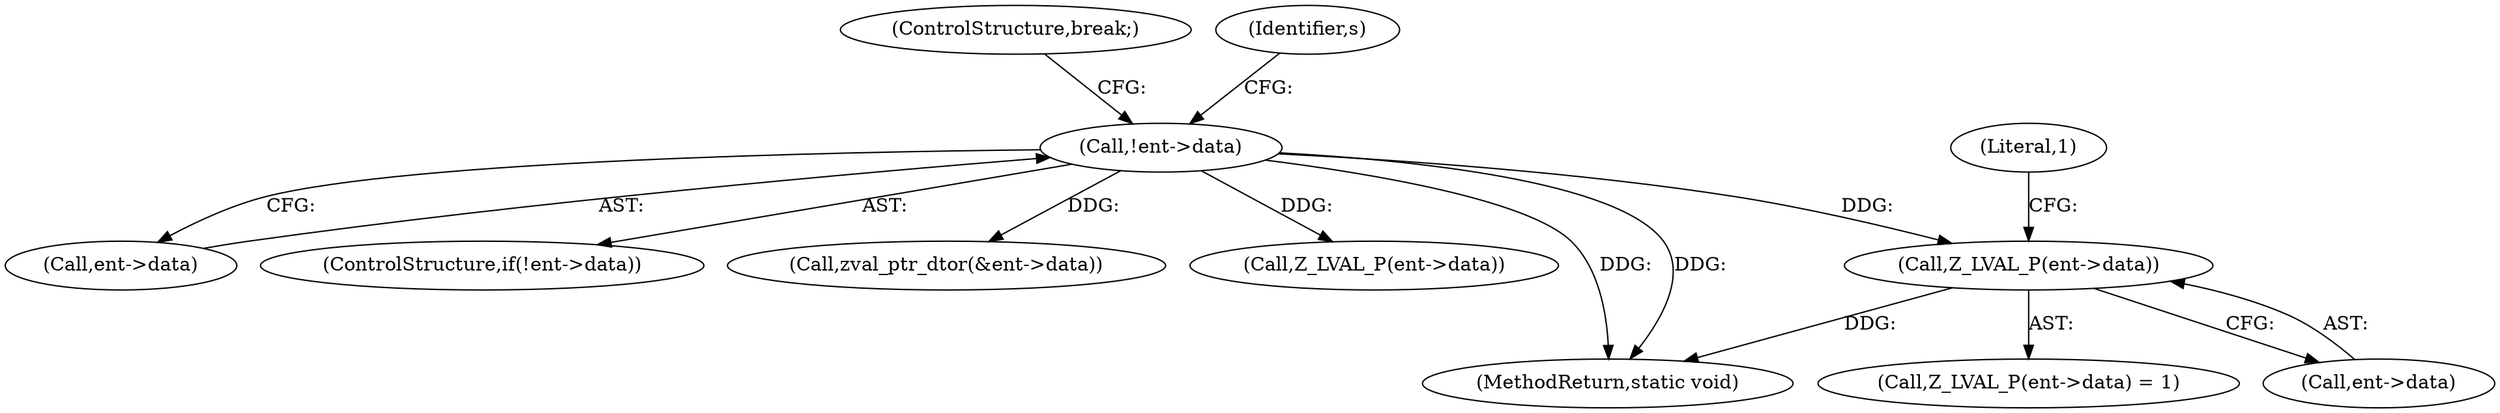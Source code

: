 digraph "0_php-src_426aeb2808955ee3d3f52e0cfb102834cdb836a5?w=1@pointer" {
"1000324" [label="(Call,Z_LVAL_P(ent->data))"];
"1000311" [label="(Call,!ent->data)"];
"1000312" [label="(Call,ent->data)"];
"1000316" [label="(ControlStructure,break;)"];
"1000310" [label="(ControlStructure,if(!ent->data))"];
"1000344" [label="(Call,zval_ptr_dtor(&ent->data))"];
"1000311" [label="(Call,!ent->data)"];
"1000337" [label="(Call,Z_LVAL_P(ent->data))"];
"1000477" [label="(MethodReturn,static void)"];
"1000320" [label="(Identifier,s)"];
"1000325" [label="(Call,ent->data)"];
"1000324" [label="(Call,Z_LVAL_P(ent->data))"];
"1000323" [label="(Call,Z_LVAL_P(ent->data) = 1)"];
"1000328" [label="(Literal,1)"];
"1000324" -> "1000323"  [label="AST: "];
"1000324" -> "1000325"  [label="CFG: "];
"1000325" -> "1000324"  [label="AST: "];
"1000328" -> "1000324"  [label="CFG: "];
"1000324" -> "1000477"  [label="DDG: "];
"1000311" -> "1000324"  [label="DDG: "];
"1000311" -> "1000310"  [label="AST: "];
"1000311" -> "1000312"  [label="CFG: "];
"1000312" -> "1000311"  [label="AST: "];
"1000316" -> "1000311"  [label="CFG: "];
"1000320" -> "1000311"  [label="CFG: "];
"1000311" -> "1000477"  [label="DDG: "];
"1000311" -> "1000477"  [label="DDG: "];
"1000311" -> "1000337"  [label="DDG: "];
"1000311" -> "1000344"  [label="DDG: "];
}
